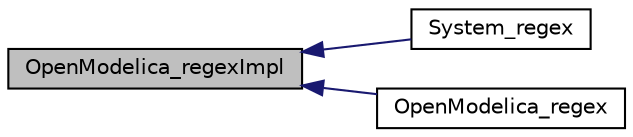 digraph "OpenModelica_regexImpl"
{
  edge [fontname="Helvetica",fontsize="10",labelfontname="Helvetica",labelfontsize="10"];
  node [fontname="Helvetica",fontsize="10",shape=record];
  rankdir="LR";
  Node12 [label="OpenModelica_regexImpl",height=0.2,width=0.4,color="black", fillcolor="grey75", style="filled", fontcolor="black"];
  Node12 -> Node13 [dir="back",color="midnightblue",fontsize="10",style="solid",fontname="Helvetica"];
  Node13 [label="System_regex",height=0.2,width=0.4,color="black", fillcolor="white", style="filled",URL="$df/ddc/_system__omc_8c.html#a1d5b07eb5af0ad48ef1863c8e5aaeaa0"];
  Node12 -> Node14 [dir="back",color="midnightblue",fontsize="10",style="solid",fontname="Helvetica"];
  Node14 [label="OpenModelica_regex",height=0.2,width=0.4,color="black", fillcolor="white", style="filled",URL="$d6/dd3/util_2utility_8h.html#ae6a8f22b3fe74d9934d92c7d28fa41ac"];
}
